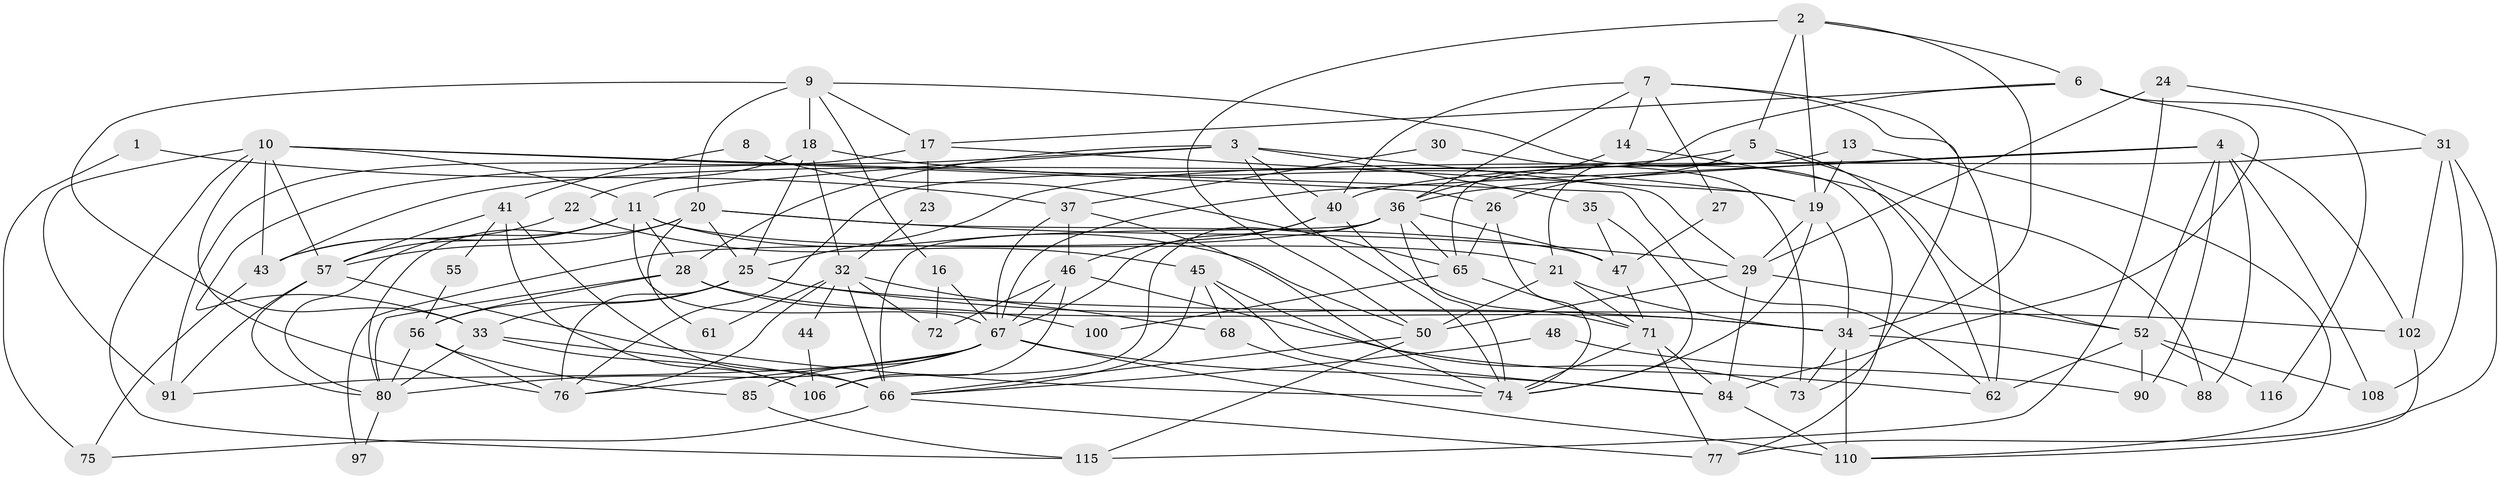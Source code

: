 // original degree distribution, {2: 0.13793103448275862, 3: 0.2413793103448276, 4: 0.3103448275862069, 6: 0.13793103448275862, 5: 0.14655172413793102, 7: 0.017241379310344827, 9: 0.008620689655172414}
// Generated by graph-tools (version 1.1) at 2025/41/03/06/25 10:41:53]
// undirected, 75 vertices, 187 edges
graph export_dot {
graph [start="1"]
  node [color=gray90,style=filled];
  1;
  2 [super="+69"];
  3 [super="+39"];
  4 [super="+109"];
  5 [super="+86"];
  6 [super="+53"];
  7 [super="+15"];
  8;
  9 [super="+12"];
  10 [super="+70"];
  11 [super="+54"];
  13;
  14;
  16 [super="+99"];
  17;
  18 [super="+42"];
  19 [super="+101"];
  20 [super="+78"];
  21 [super="+58"];
  22;
  23;
  24;
  25 [super="+83"];
  26;
  27;
  28 [super="+87"];
  29 [super="+63"];
  30;
  31 [super="+95"];
  32 [super="+64"];
  33 [super="+114"];
  34 [super="+51"];
  35;
  36 [super="+38"];
  37 [super="+79"];
  40 [super="+81"];
  41 [super="+105"];
  43 [super="+49"];
  44;
  45 [super="+113"];
  46 [super="+103"];
  47 [super="+59"];
  48;
  50;
  52 [super="+60"];
  55;
  56 [super="+104"];
  57 [super="+82"];
  61;
  62 [super="+112"];
  65;
  66 [super="+89"];
  67 [super="+92"];
  68;
  71 [super="+94"];
  72;
  73;
  74 [super="+93"];
  75;
  76 [super="+98"];
  77;
  80 [super="+96"];
  84;
  85 [super="+107"];
  88;
  90;
  91;
  97;
  100;
  102;
  106;
  108;
  110 [super="+111"];
  115;
  116;
  1 -- 75;
  1 -- 37;
  2 -- 6;
  2 -- 34;
  2 -- 50;
  2 -- 19;
  2 -- 5;
  3 -- 74;
  3 -- 28;
  3 -- 40;
  3 -- 35;
  3 -- 11;
  3 -- 29;
  3 -- 33;
  4 -- 88;
  4 -- 102;
  4 -- 108;
  4 -- 36;
  4 -- 25;
  4 -- 90;
  4 -- 67;
  4 -- 52;
  5 -- 21;
  5 -- 88;
  5 -- 26;
  5 -- 43;
  5 -- 62;
  6 -- 65;
  6 -- 116;
  6 -- 17;
  6 -- 84;
  7 -- 40;
  7 -- 73;
  7 -- 62;
  7 -- 27;
  7 -- 36;
  7 -- 14;
  8 -- 65;
  8 -- 41 [weight=2];
  9 -- 77;
  9 -- 18;
  9 -- 33;
  9 -- 17;
  9 -- 20 [weight=2];
  9 -- 16;
  10 -- 91;
  10 -- 76;
  10 -- 26;
  10 -- 57;
  10 -- 115;
  10 -- 43;
  10 -- 11;
  10 -- 62;
  11 -- 50;
  11 -- 57;
  11 -- 80;
  11 -- 67;
  11 -- 21;
  11 -- 43;
  11 -- 28;
  13 -- 110;
  13 -- 19;
  13 -- 76;
  14 -- 52;
  14 -- 36;
  16 -- 67;
  16 -- 72;
  17 -- 23;
  17 -- 91;
  17 -- 19;
  18 -- 22;
  18 -- 32;
  18 -- 19;
  18 -- 25;
  19 -- 29;
  19 -- 34;
  19 -- 74;
  20 -- 80;
  20 -- 29;
  20 -- 61;
  20 -- 25;
  20 -- 57;
  20 -- 47;
  21 -- 34;
  21 -- 50;
  21 -- 71;
  22 -- 43;
  22 -- 45;
  23 -- 32;
  24 -- 115;
  24 -- 31;
  24 -- 29;
  25 -- 102;
  25 -- 56;
  25 -- 76;
  25 -- 34;
  25 -- 33;
  26 -- 65;
  26 -- 74;
  27 -- 47;
  28 -- 80;
  28 -- 100;
  28 -- 56;
  28 -- 34;
  29 -- 84;
  29 -- 50;
  29 -- 52;
  30 -- 73;
  30 -- 37;
  31 -- 102;
  31 -- 108;
  31 -- 40;
  31 -- 77;
  32 -- 76;
  32 -- 44;
  32 -- 61;
  32 -- 72;
  32 -- 66;
  32 -- 68;
  33 -- 80;
  33 -- 106;
  33 -- 66;
  34 -- 73;
  34 -- 88;
  34 -- 110;
  35 -- 74;
  35 -- 47;
  36 -- 47;
  36 -- 97;
  36 -- 106;
  36 -- 65;
  36 -- 74;
  36 -- 66;
  37 -- 46 [weight=2];
  37 -- 74;
  37 -- 67;
  40 -- 46;
  40 -- 67;
  40 -- 71;
  41 -- 106;
  41 -- 57;
  41 -- 66;
  41 -- 55;
  43 -- 75;
  44 -- 106;
  45 -- 73;
  45 -- 84;
  45 -- 66;
  45 -- 68;
  46 -- 106;
  46 -- 67;
  46 -- 72;
  46 -- 62;
  47 -- 71;
  48 -- 90;
  48 -- 66;
  50 -- 115;
  50 -- 66;
  52 -- 90;
  52 -- 108;
  52 -- 116;
  52 -- 62;
  55 -- 56;
  56 -- 80;
  56 -- 85;
  56 -- 76;
  57 -- 80;
  57 -- 74;
  57 -- 91;
  65 -- 100;
  65 -- 71;
  66 -- 77;
  66 -- 75;
  67 -- 84;
  67 -- 110;
  67 -- 91;
  67 -- 76;
  67 -- 80;
  67 -- 85;
  68 -- 74;
  71 -- 74;
  71 -- 77;
  71 -- 84;
  80 -- 97;
  84 -- 110;
  85 -- 115;
  102 -- 110;
}
